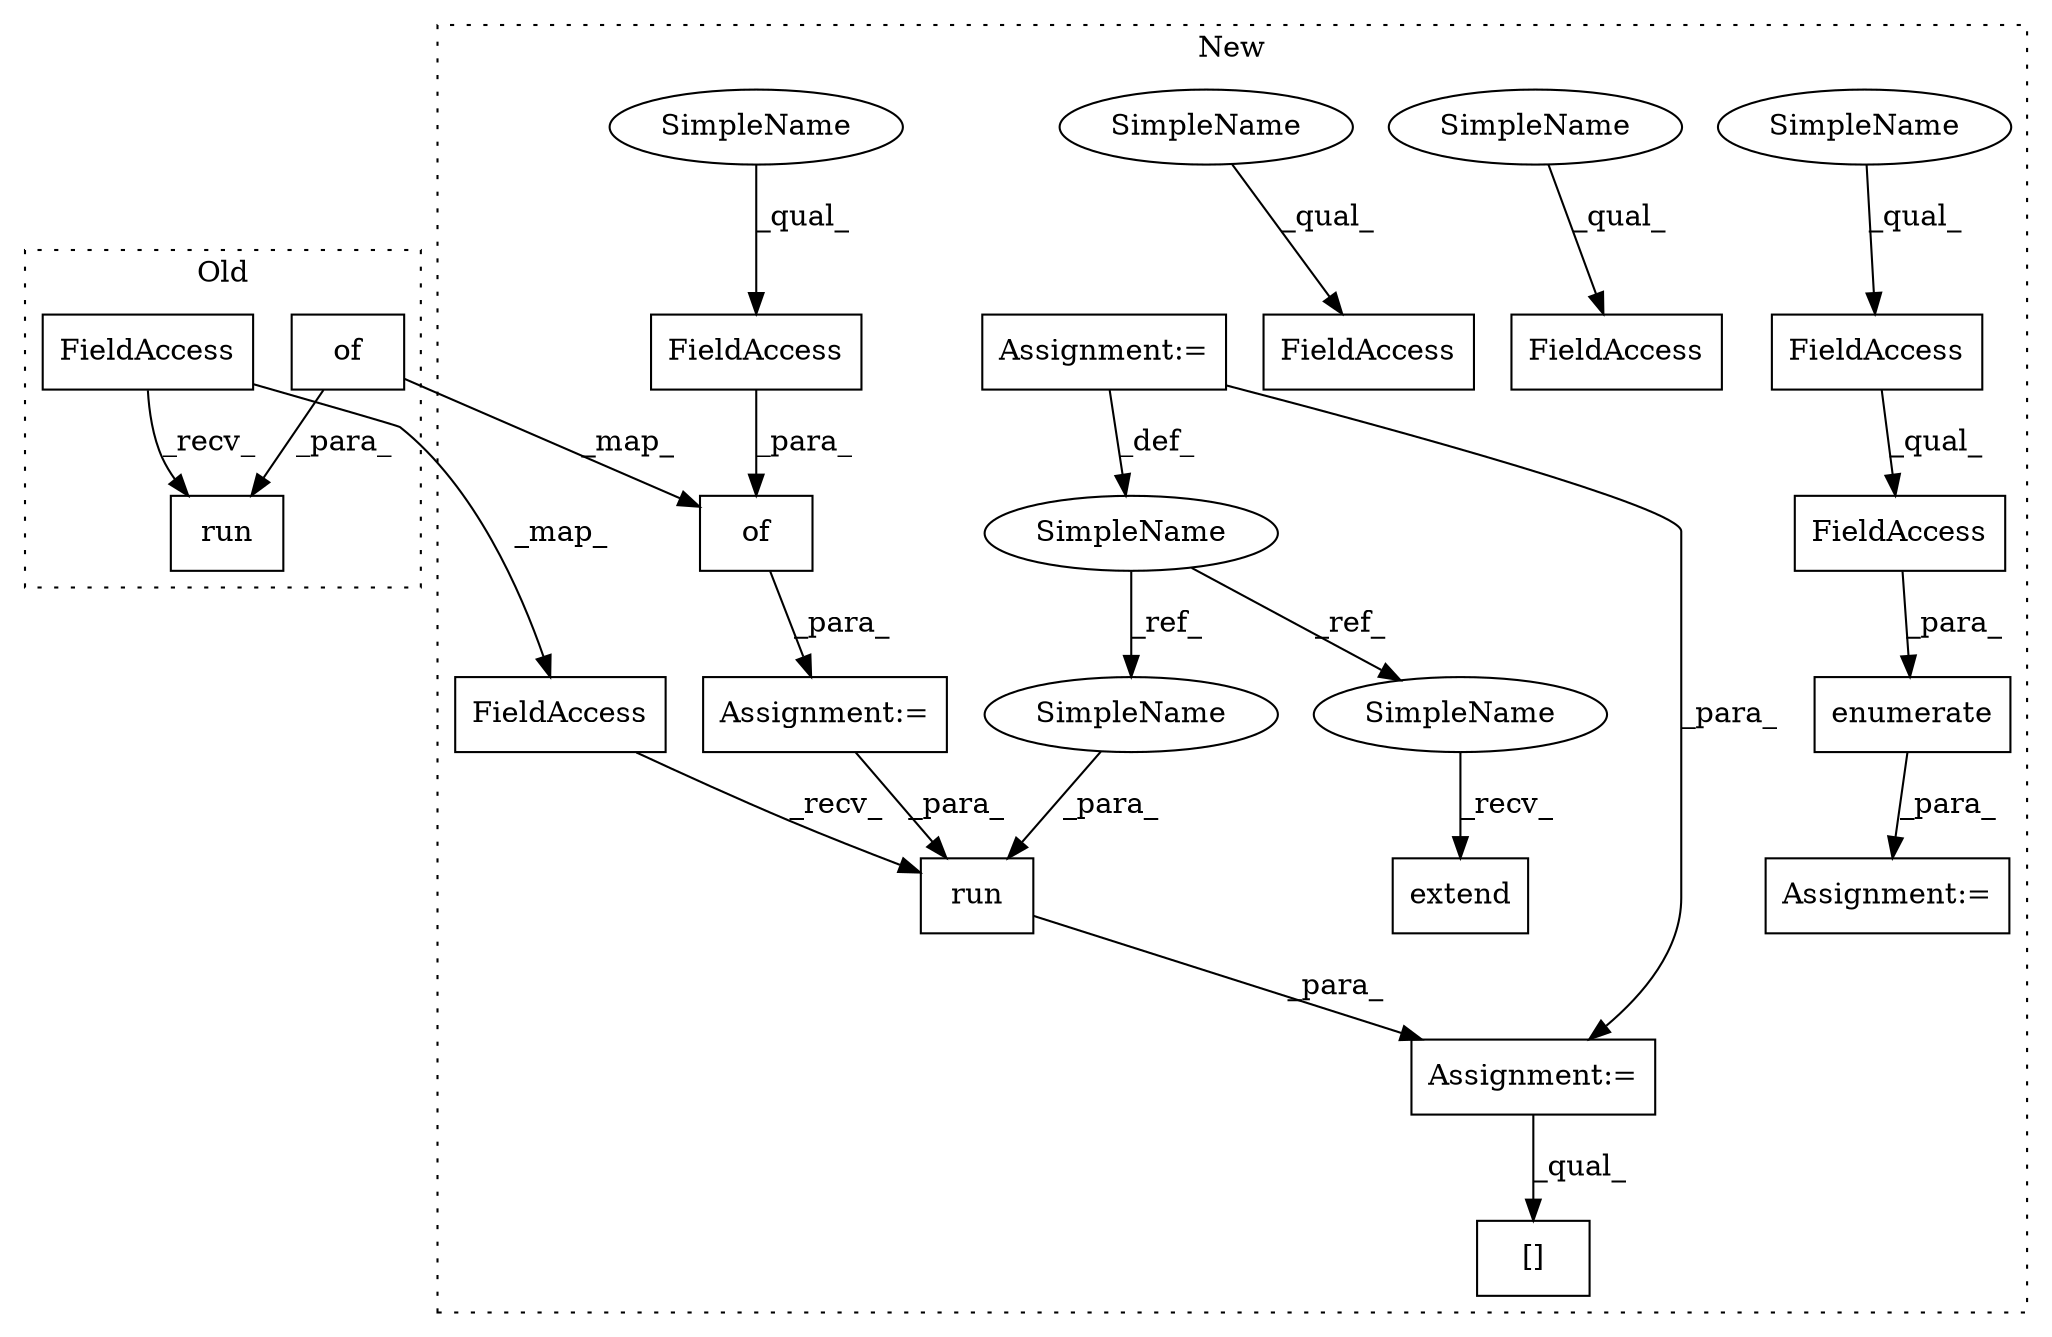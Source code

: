 digraph G {
subgraph cluster0 {
1 [label="run" a="32" s="3397,3566" l="4,1" shape="box"];
7 [label="FieldAccess" a="22" s="3384" l="12" shape="box"];
11 [label="of" a="32" s="3481,3565" l="3,1" shape="box"];
label = "Old";
style="dotted";
}
subgraph cluster1 {
2 [label="extend" a="32" s="3939,3990" l="7,1" shape="box"];
3 [label="SimpleName" a="42" s="3842" l="7" shape="ellipse"];
4 [label="run" a="32" s="4514,4535" l="4,1" shape="box"];
5 [label="Assignment:=" a="7" s="3849" l="1" shape="box"];
6 [label="Assignment:=" a="7" s="4500" l="1" shape="box"];
8 [label="FieldAccess" a="22" s="4501" l="12" shape="box"];
9 [label="FieldAccess" a="22" s="4373" l="19" shape="box"];
10 [label="[]" a="2" s="4572,4631" l="8,1" shape="box"];
12 [label="of" a="32" s="3698,3835" l="3,1" shape="box"];
13 [label="FieldAccess" a="22" s="3701" l="19" shape="box"];
14 [label="FieldAccess" a="22" s="4373" l="41" shape="box"];
15 [label="FieldAccess" a="22" s="4451" l="27" shape="box"];
16 [label="FieldAccess" a="22" s="4012" l="19" shape="box"];
17 [label="enumerate" a="32" s="4363,4414" l="10,1" shape="box"];
18 [label="Assignment:=" a="7" s="4279,4415" l="63,2" shape="box"];
19 [label="Assignment:=" a="7" s="3693" l="1" shape="box"];
20 [label="SimpleName" a="42" s="4012" l="4" shape="ellipse"];
21 [label="SimpleName" a="42" s="4451" l="4" shape="ellipse"];
22 [label="SimpleName" a="42" s="4373" l="4" shape="ellipse"];
23 [label="SimpleName" a="42" s="3701" l="4" shape="ellipse"];
24 [label="SimpleName" a="42" s="3931" l="7" shape="ellipse"];
25 [label="SimpleName" a="42" s="4518" l="7" shape="ellipse"];
label = "New";
style="dotted";
}
3 -> 25 [label="_ref_"];
3 -> 24 [label="_ref_"];
4 -> 6 [label="_para_"];
5 -> 6 [label="_para_"];
5 -> 3 [label="_def_"];
6 -> 10 [label="_qual_"];
7 -> 8 [label="_map_"];
7 -> 1 [label="_recv_"];
8 -> 4 [label="_recv_"];
9 -> 14 [label="_qual_"];
11 -> 1 [label="_para_"];
11 -> 12 [label="_map_"];
12 -> 19 [label="_para_"];
13 -> 12 [label="_para_"];
14 -> 17 [label="_para_"];
17 -> 18 [label="_para_"];
19 -> 4 [label="_para_"];
20 -> 16 [label="_qual_"];
21 -> 15 [label="_qual_"];
22 -> 9 [label="_qual_"];
23 -> 13 [label="_qual_"];
24 -> 2 [label="_recv_"];
25 -> 4 [label="_para_"];
}